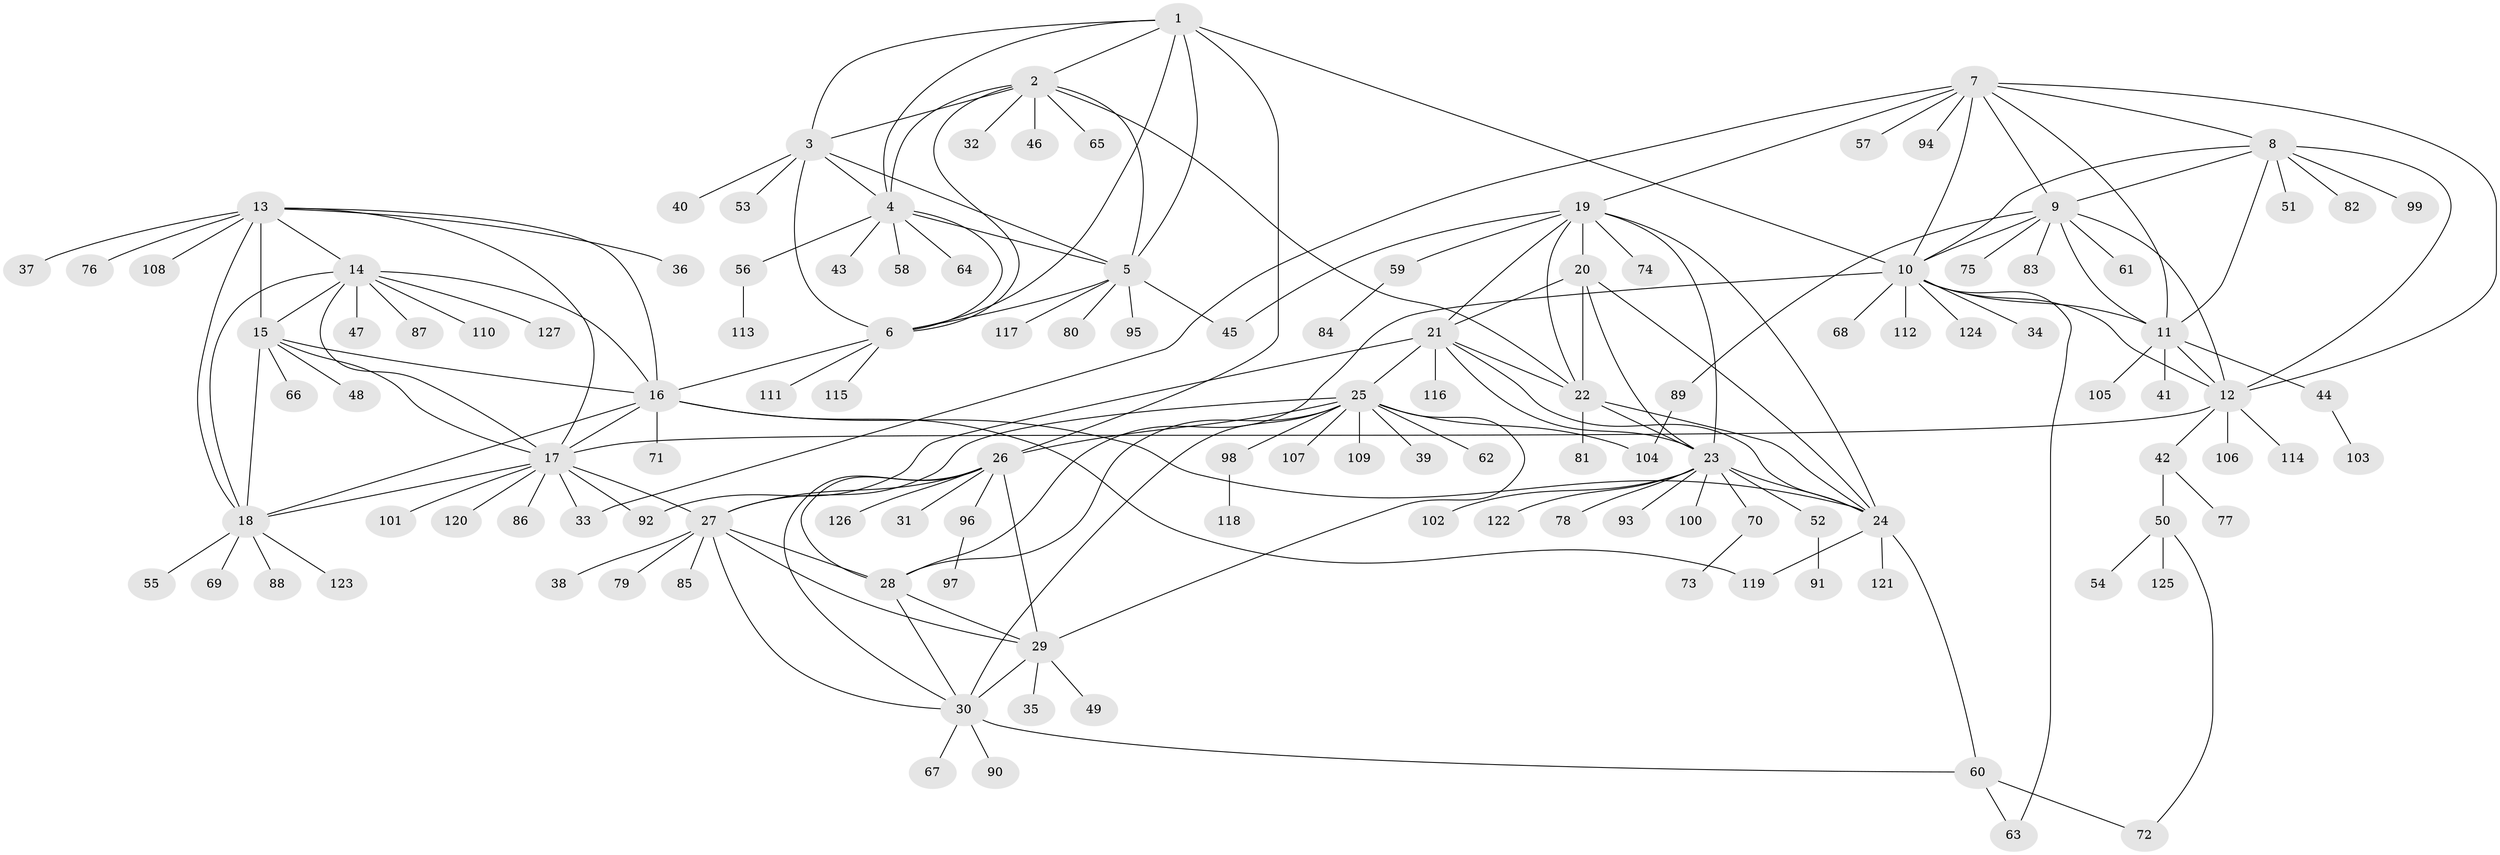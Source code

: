 // coarse degree distribution, {8: 0.009708737864077669, 7: 0.07766990291262135, 14: 0.009708737864077669, 5: 0.019417475728155338, 6: 0.02912621359223301, 10: 0.02912621359223301, 12: 0.019417475728155338, 9: 0.019417475728155338, 1: 0.6504854368932039, 2: 0.1262135922330097, 3: 0.009708737864077669}
// Generated by graph-tools (version 1.1) at 2025/52/02/27/25 19:52:21]
// undirected, 127 vertices, 190 edges
graph export_dot {
graph [start="1"]
  node [color=gray90,style=filled];
  1;
  2;
  3;
  4;
  5;
  6;
  7;
  8;
  9;
  10;
  11;
  12;
  13;
  14;
  15;
  16;
  17;
  18;
  19;
  20;
  21;
  22;
  23;
  24;
  25;
  26;
  27;
  28;
  29;
  30;
  31;
  32;
  33;
  34;
  35;
  36;
  37;
  38;
  39;
  40;
  41;
  42;
  43;
  44;
  45;
  46;
  47;
  48;
  49;
  50;
  51;
  52;
  53;
  54;
  55;
  56;
  57;
  58;
  59;
  60;
  61;
  62;
  63;
  64;
  65;
  66;
  67;
  68;
  69;
  70;
  71;
  72;
  73;
  74;
  75;
  76;
  77;
  78;
  79;
  80;
  81;
  82;
  83;
  84;
  85;
  86;
  87;
  88;
  89;
  90;
  91;
  92;
  93;
  94;
  95;
  96;
  97;
  98;
  99;
  100;
  101;
  102;
  103;
  104;
  105;
  106;
  107;
  108;
  109;
  110;
  111;
  112;
  113;
  114;
  115;
  116;
  117;
  118;
  119;
  120;
  121;
  122;
  123;
  124;
  125;
  126;
  127;
  1 -- 2;
  1 -- 3;
  1 -- 4;
  1 -- 5;
  1 -- 6;
  1 -- 10;
  1 -- 26;
  2 -- 3;
  2 -- 4;
  2 -- 5;
  2 -- 6;
  2 -- 22;
  2 -- 32;
  2 -- 46;
  2 -- 65;
  3 -- 4;
  3 -- 5;
  3 -- 6;
  3 -- 40;
  3 -- 53;
  4 -- 5;
  4 -- 6;
  4 -- 43;
  4 -- 56;
  4 -- 58;
  4 -- 64;
  5 -- 6;
  5 -- 45;
  5 -- 80;
  5 -- 95;
  5 -- 117;
  6 -- 16;
  6 -- 111;
  6 -- 115;
  7 -- 8;
  7 -- 9;
  7 -- 10;
  7 -- 11;
  7 -- 12;
  7 -- 19;
  7 -- 33;
  7 -- 57;
  7 -- 94;
  8 -- 9;
  8 -- 10;
  8 -- 11;
  8 -- 12;
  8 -- 51;
  8 -- 82;
  8 -- 99;
  9 -- 10;
  9 -- 11;
  9 -- 12;
  9 -- 61;
  9 -- 75;
  9 -- 83;
  9 -- 89;
  10 -- 11;
  10 -- 12;
  10 -- 28;
  10 -- 34;
  10 -- 63;
  10 -- 68;
  10 -- 112;
  10 -- 124;
  11 -- 12;
  11 -- 41;
  11 -- 44;
  11 -- 105;
  12 -- 17;
  12 -- 42;
  12 -- 106;
  12 -- 114;
  13 -- 14;
  13 -- 15;
  13 -- 16;
  13 -- 17;
  13 -- 18;
  13 -- 36;
  13 -- 37;
  13 -- 76;
  13 -- 108;
  14 -- 15;
  14 -- 16;
  14 -- 17;
  14 -- 18;
  14 -- 47;
  14 -- 87;
  14 -- 110;
  14 -- 127;
  15 -- 16;
  15 -- 17;
  15 -- 18;
  15 -- 48;
  15 -- 66;
  16 -- 17;
  16 -- 18;
  16 -- 24;
  16 -- 71;
  16 -- 119;
  17 -- 18;
  17 -- 27;
  17 -- 33;
  17 -- 86;
  17 -- 92;
  17 -- 101;
  17 -- 120;
  18 -- 55;
  18 -- 69;
  18 -- 88;
  18 -- 123;
  19 -- 20;
  19 -- 21;
  19 -- 22;
  19 -- 23;
  19 -- 24;
  19 -- 45;
  19 -- 59;
  19 -- 74;
  20 -- 21;
  20 -- 22;
  20 -- 23;
  20 -- 24;
  21 -- 22;
  21 -- 23;
  21 -- 24;
  21 -- 25;
  21 -- 92;
  21 -- 116;
  22 -- 23;
  22 -- 24;
  22 -- 81;
  23 -- 24;
  23 -- 52;
  23 -- 70;
  23 -- 78;
  23 -- 93;
  23 -- 100;
  23 -- 102;
  23 -- 122;
  24 -- 60;
  24 -- 119;
  24 -- 121;
  25 -- 26;
  25 -- 27;
  25 -- 28;
  25 -- 29;
  25 -- 30;
  25 -- 39;
  25 -- 62;
  25 -- 98;
  25 -- 104;
  25 -- 107;
  25 -- 109;
  26 -- 27;
  26 -- 28;
  26 -- 29;
  26 -- 30;
  26 -- 31;
  26 -- 96;
  26 -- 126;
  27 -- 28;
  27 -- 29;
  27 -- 30;
  27 -- 38;
  27 -- 79;
  27 -- 85;
  28 -- 29;
  28 -- 30;
  29 -- 30;
  29 -- 35;
  29 -- 49;
  30 -- 60;
  30 -- 67;
  30 -- 90;
  42 -- 50;
  42 -- 77;
  44 -- 103;
  50 -- 54;
  50 -- 72;
  50 -- 125;
  52 -- 91;
  56 -- 113;
  59 -- 84;
  60 -- 63;
  60 -- 72;
  70 -- 73;
  89 -- 104;
  96 -- 97;
  98 -- 118;
}
